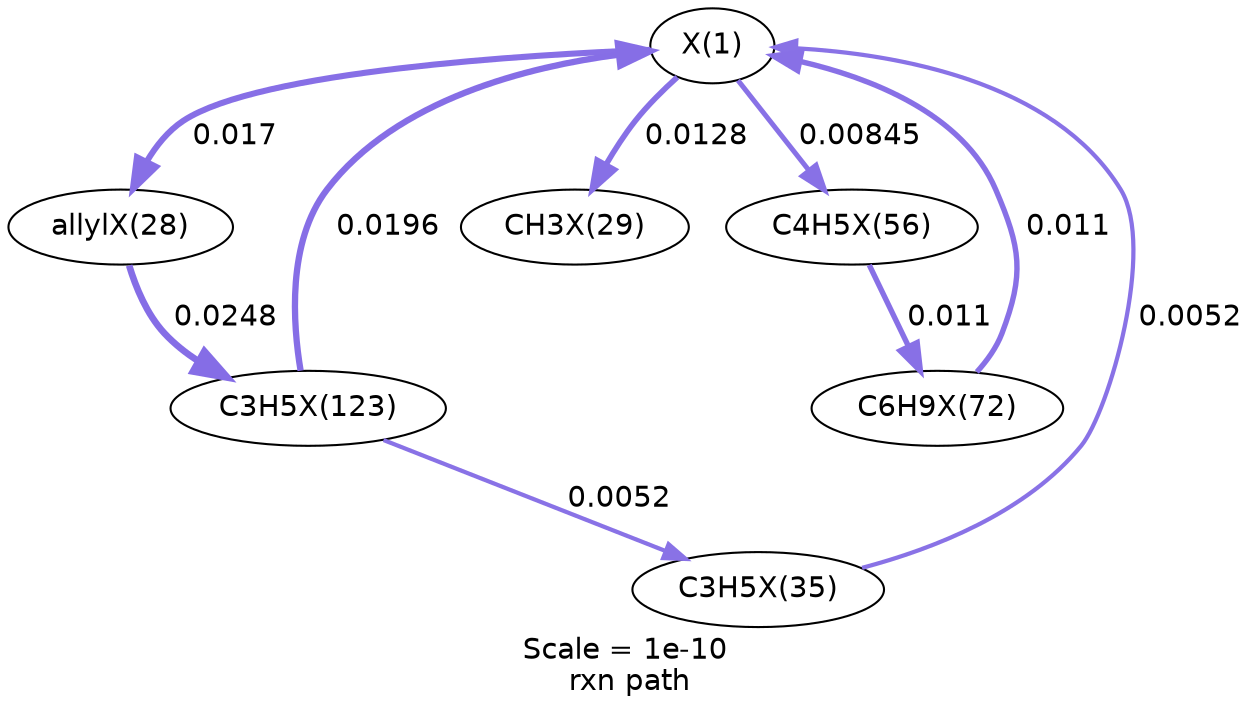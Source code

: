 digraph reaction_paths {
center=1;
s24 -> s35[fontname="Helvetica", style="setlinewidth(2.4)", arrowsize=1.2, color="0.7, 0.508, 0.9"
, label=" 0.00845"];
s24 -> s27[fontname="Helvetica", style="setlinewidth(2.92)", arrowsize=1.46, color="0.7, 0.517, 0.9"
, label=" 0.017"];
s42 -> s24[fontname="Helvetica", style="setlinewidth(3.03)", arrowsize=1.52, color="0.7, 0.52, 0.9"
, label=" 0.0196"];
s34 -> s24[fontname="Helvetica", style="setlinewidth(2.03)", arrowsize=1.02, color="0.7, 0.505, 0.9"
, label=" 0.0052"];
s24 -> s28[fontname="Helvetica", style="setlinewidth(2.71)", arrowsize=1.35, color="0.7, 0.513, 0.9"
, label=" 0.0128"];
s39 -> s24[fontname="Helvetica", style="setlinewidth(2.6)", arrowsize=1.3, color="0.7, 0.511, 0.9"
, label=" 0.011"];
s35 -> s39[fontname="Helvetica", style="setlinewidth(2.6)", arrowsize=1.3, color="0.7, 0.511, 0.9"
, label=" 0.011"];
s27 -> s42[fontname="Helvetica", style="setlinewidth(3.21)", arrowsize=1.6, color="0.7, 0.525, 0.9"
, label=" 0.0248"];
s42 -> s34[fontname="Helvetica", style="setlinewidth(2.03)", arrowsize=1.02, color="0.7, 0.505, 0.9"
, label=" 0.0052"];
s24 [ fontname="Helvetica", label="X(1)"];
s27 [ fontname="Helvetica", label="allylX(28)"];
s28 [ fontname="Helvetica", label="CH3X(29)"];
s34 [ fontname="Helvetica", label="C3H5X(35)"];
s35 [ fontname="Helvetica", label="C4H5X(56)"];
s39 [ fontname="Helvetica", label="C6H9X(72)"];
s42 [ fontname="Helvetica", label="C3H5X(123)"];
 label = "Scale = 1e-10\l rxn path";
 fontname = "Helvetica";
}
